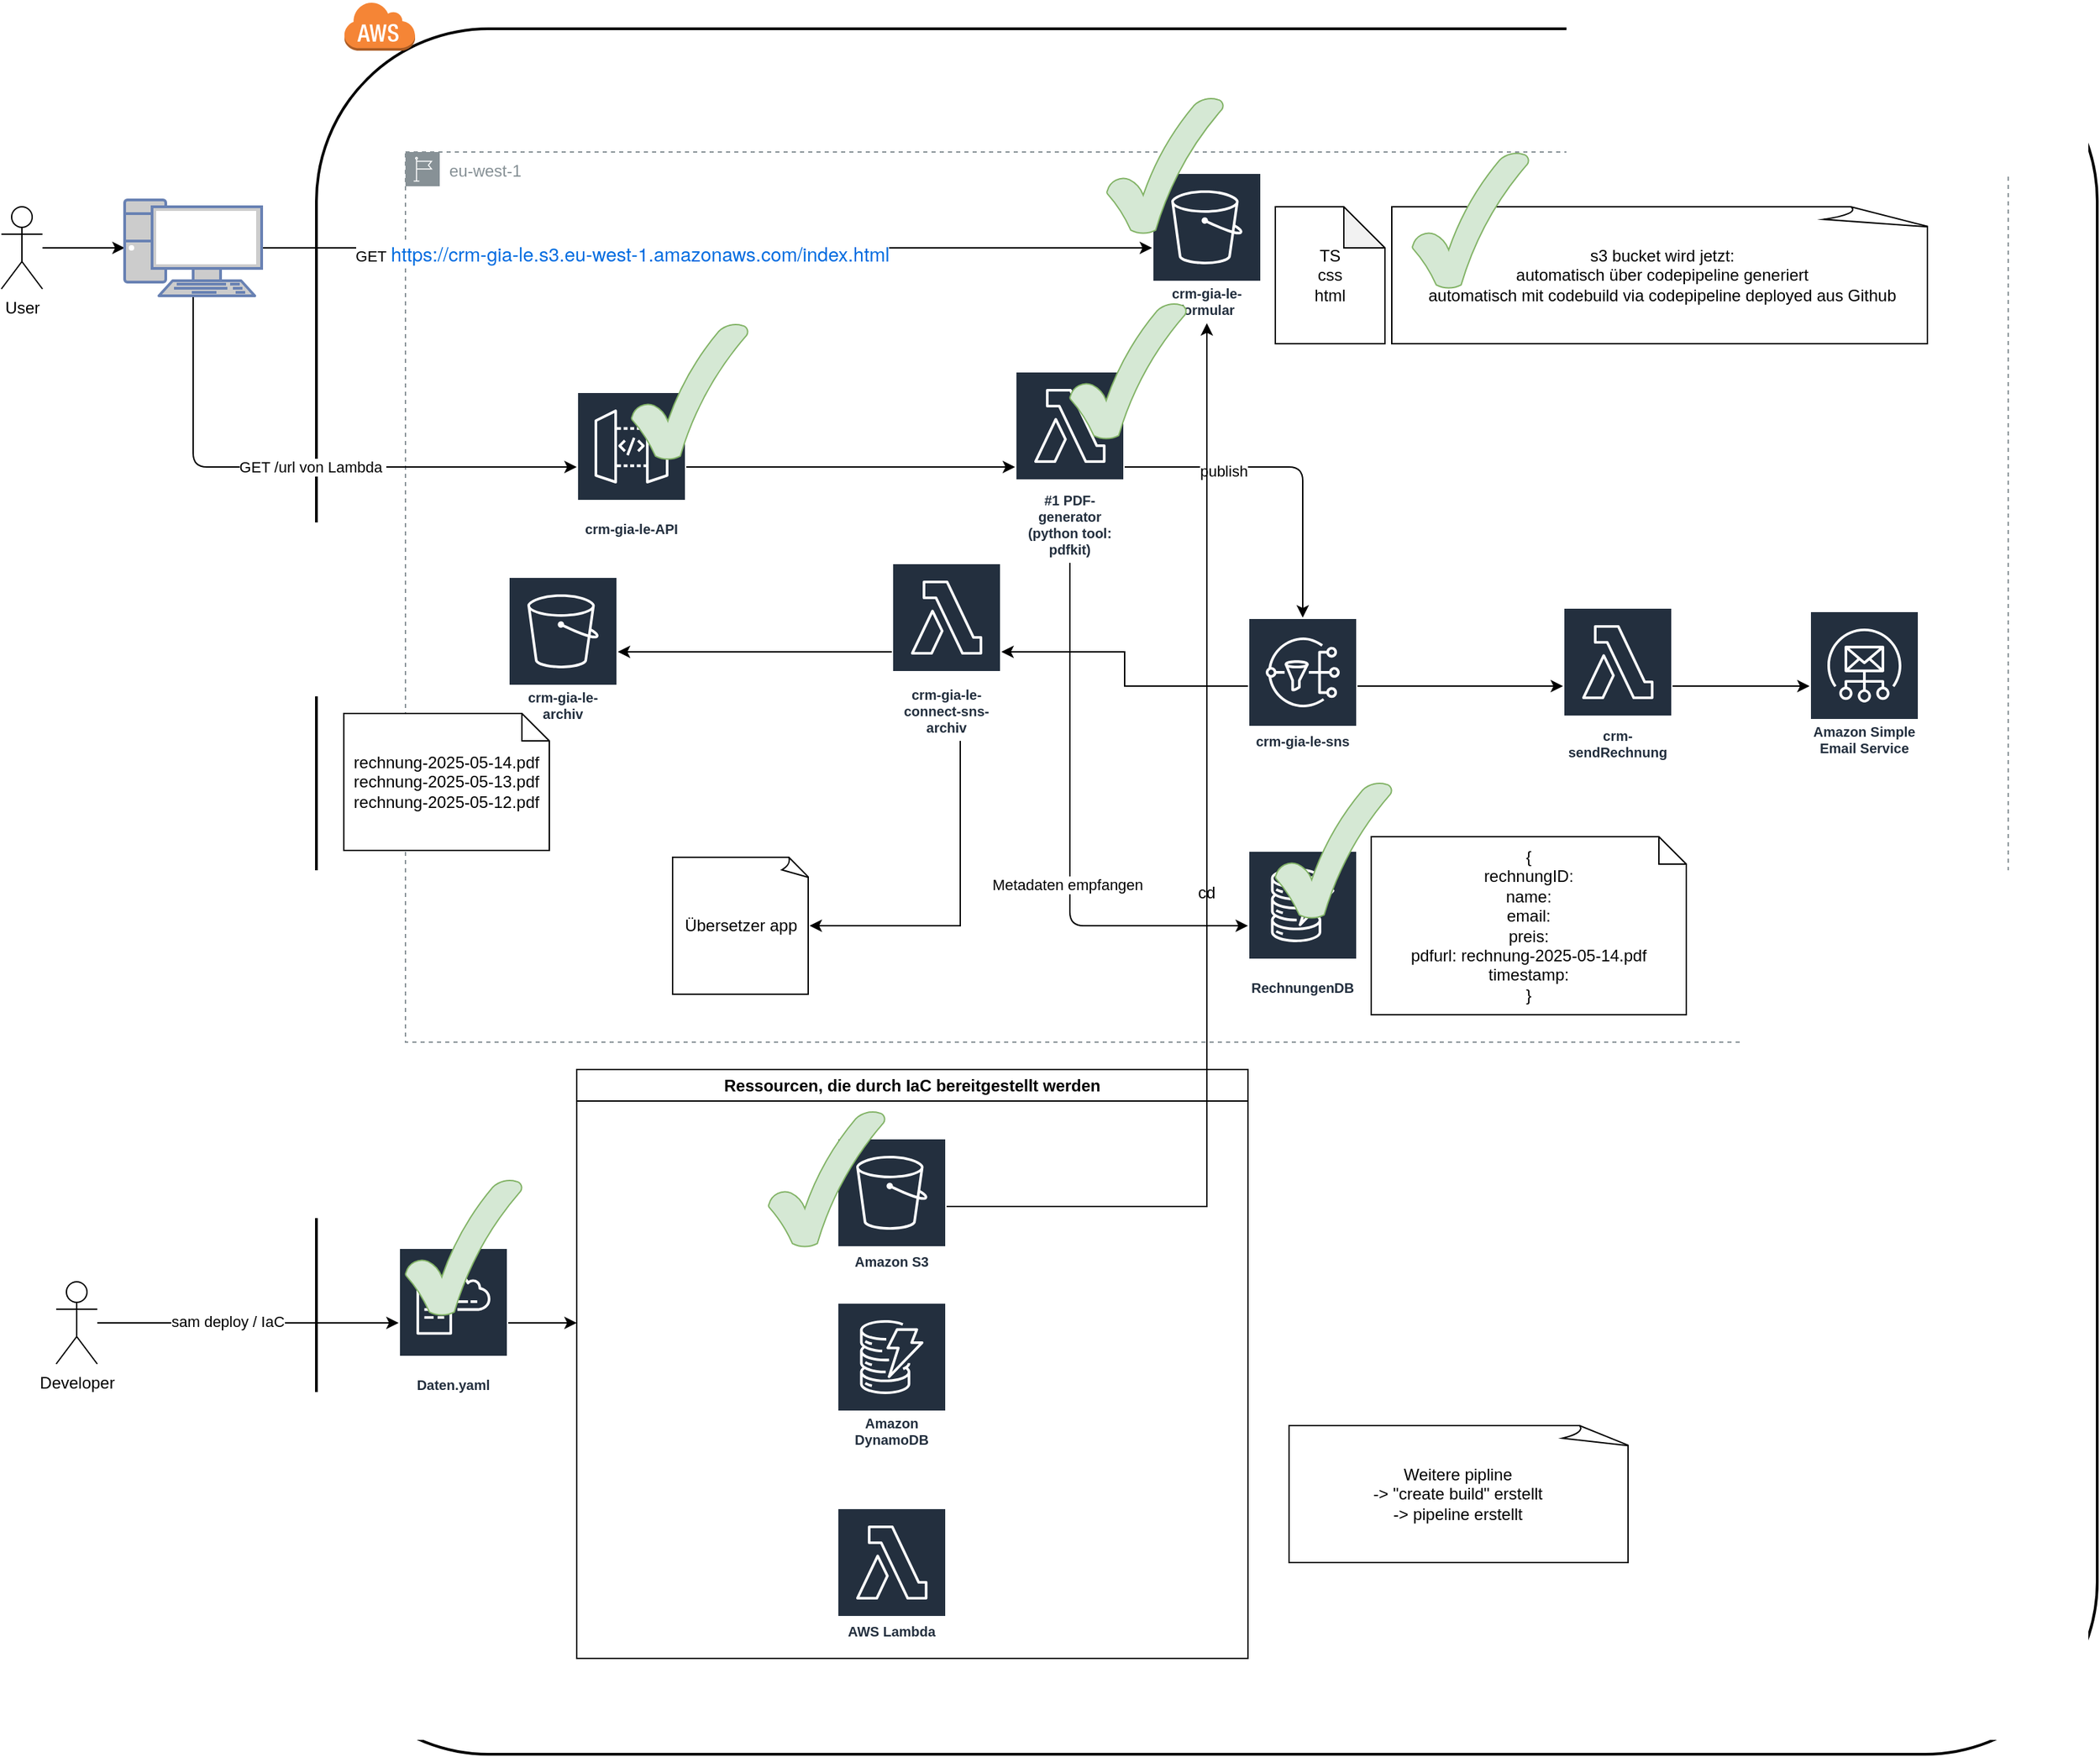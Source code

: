 <mxfile version="22.1.22" type="embed">
  <diagram name="Seite-1" id="vdwy2ADWtqlWa-Q7clY7">
    <mxGraphModel dx="1245" dy="859" grid="1" gridSize="10" guides="1" tooltips="1" connect="1" arrows="1" fold="1" page="1" pageScale="1" pageWidth="827" pageHeight="1169" math="0" shadow="0">
      <root>
        <mxCell id="0" />
        <mxCell id="1" parent="0" />
        <mxCell id="5" style="edgeStyle=none;html=1;" parent="1" source="JgduJuPoJpBLt58f9y2H-1" target="2" edge="1">
          <mxGeometry relative="1" as="geometry" />
        </mxCell>
        <mxCell id="JgduJuPoJpBLt58f9y2H-1" value="User" style="shape=umlActor;verticalLabelPosition=bottom;verticalAlign=top;html=1;outlineConnect=0;" parent="1" vertex="1">
          <mxGeometry x="20" y="390" width="30" height="60" as="geometry" />
        </mxCell>
        <mxCell id="JgduJuPoJpBLt58f9y2H-2" value="cd" style="rounded=1;arcSize=10;dashed=0;strokeWidth=2;fillColor=none;" parent="1" vertex="1">
          <mxGeometry x="250" y="260" width="1300" height="1260" as="geometry" />
        </mxCell>
        <mxCell id="JgduJuPoJpBLt58f9y2H-3" value="" style="dashed=0;html=1;shape=mxgraph.aws3.cloud;fillColor=#F58536;gradientColor=none;dashed=0;" parent="1" vertex="1">
          <mxGeometry x="270" y="240" width="52" height="36" as="geometry" />
        </mxCell>
        <mxCell id="JgduJuPoJpBLt58f9y2H-6" value="eu-west-1" style="sketch=0;outlineConnect=0;gradientColor=none;html=1;whiteSpace=wrap;fontSize=12;fontStyle=0;shape=mxgraph.aws4.group;grIcon=mxgraph.aws4.group_region;strokeColor=light-dark(#879196,#15774C);fillColor=none;verticalAlign=top;align=left;spacingLeft=30;fontColor=#879196;dashed=1;" parent="1" vertex="1">
          <mxGeometry x="315" y="350" width="1170" height="650" as="geometry" />
        </mxCell>
        <mxCell id="JgduJuPoJpBLt58f9y2H-7" value="crm-gia-le-formular" style="sketch=0;outlineConnect=0;fontColor=#232F3E;gradientColor=none;strokeColor=#ffffff;fillColor=#232F3E;dashed=0;verticalLabelPosition=middle;verticalAlign=bottom;align=center;html=1;whiteSpace=wrap;fontSize=10;fontStyle=1;spacing=3;shape=mxgraph.aws4.productIcon;prIcon=mxgraph.aws4.s3;" parent="1" vertex="1">
          <mxGeometry x="860" y="365" width="80" height="110" as="geometry" />
        </mxCell>
        <mxCell id="31" style="edgeStyle=none;html=1;" parent="1" source="JgduJuPoJpBLt58f9y2H-10" target="JgduJuPoJpBLt58f9y2H-31" edge="1">
          <mxGeometry relative="1" as="geometry">
            <Array as="points">
              <mxPoint x="970" y="580" />
            </Array>
          </mxGeometry>
        </mxCell>
        <mxCell id="32" value="publish" style="edgeLabel;html=1;align=center;verticalAlign=middle;resizable=0;points=[];" parent="31" vertex="1" connectable="0">
          <mxGeometry x="-0.404" y="-3" relative="1" as="geometry">
            <mxPoint as="offset" />
          </mxGeometry>
        </mxCell>
        <mxCell id="JgduJuPoJpBLt58f9y2H-10" value="#1 PDF-generator (python tool: pdfkit)" style="sketch=0;outlineConnect=0;fontColor=#232F3E;gradientColor=none;strokeColor=#ffffff;fillColor=#232F3E;dashed=0;verticalLabelPosition=middle;verticalAlign=bottom;align=center;html=1;whiteSpace=wrap;fontSize=10;fontStyle=1;spacing=3;shape=mxgraph.aws4.productIcon;prIcon=mxgraph.aws4.lambda;" parent="1" vertex="1">
          <mxGeometry x="760" y="510" width="80" height="140" as="geometry" />
        </mxCell>
        <mxCell id="JgduJuPoJpBLt58f9y2H-20" style="edgeStyle=orthogonalEdgeStyle;rounded=0;orthogonalLoop=1;jettySize=auto;html=1;" parent="1" source="JgduJuPoJpBLt58f9y2H-12" target="JgduJuPoJpBLt58f9y2H-10" edge="1">
          <mxGeometry relative="1" as="geometry">
            <mxPoint x="706" y="570" as="targetPoint" />
          </mxGeometry>
        </mxCell>
        <mxCell id="JgduJuPoJpBLt58f9y2H-12" value="crm-gia-le-API" style="sketch=0;outlineConnect=0;fontColor=#232F3E;gradientColor=none;strokeColor=#ffffff;fillColor=#232F3E;dashed=0;verticalLabelPosition=middle;verticalAlign=bottom;align=center;html=1;whiteSpace=wrap;fontSize=10;fontStyle=1;spacing=3;shape=mxgraph.aws4.productIcon;prIcon=mxgraph.aws4.api_gateway;" parent="1" vertex="1">
          <mxGeometry x="440" y="525" width="80" height="110" as="geometry" />
        </mxCell>
        <mxCell id="JgduJuPoJpBLt58f9y2H-24" value="crm-gia-le-archiv" style="sketch=0;outlineConnect=0;fontColor=#232F3E;gradientColor=none;strokeColor=#ffffff;fillColor=#232F3E;dashed=0;verticalLabelPosition=middle;verticalAlign=bottom;align=center;html=1;whiteSpace=wrap;fontSize=10;fontStyle=1;spacing=3;shape=mxgraph.aws4.productIcon;prIcon=mxgraph.aws4.s3;" parent="1" vertex="1">
          <mxGeometry x="390" y="660" width="80" height="110" as="geometry" />
        </mxCell>
        <mxCell id="63" style="edgeStyle=none;html=1;" parent="1" source="JgduJuPoJpBLt58f9y2H-31" target="JgduJuPoJpBLt58f9y2H-32" edge="1">
          <mxGeometry relative="1" as="geometry" />
        </mxCell>
        <mxCell id="72" style="edgeStyle=orthogonalEdgeStyle;rounded=0;orthogonalLoop=1;jettySize=auto;html=1;" parent="1" source="JgduJuPoJpBLt58f9y2H-31" target="71" edge="1">
          <mxGeometry relative="1" as="geometry" />
        </mxCell>
        <mxCell id="JgduJuPoJpBLt58f9y2H-31" value="crm-gia-le-sns" style="sketch=0;outlineConnect=0;fontColor=#232F3E;gradientColor=none;strokeColor=#ffffff;fillColor=#232F3E;dashed=0;verticalLabelPosition=middle;verticalAlign=bottom;align=center;html=1;whiteSpace=wrap;fontSize=10;fontStyle=1;spacing=3;shape=mxgraph.aws4.productIcon;prIcon=mxgraph.aws4.sns;" parent="1" vertex="1">
          <mxGeometry x="930" y="690" width="80" height="100" as="geometry" />
        </mxCell>
        <mxCell id="JgduJuPoJpBLt58f9y2H-50" style="edgeStyle=orthogonalEdgeStyle;rounded=0;orthogonalLoop=1;jettySize=auto;html=1;" parent="1" source="JgduJuPoJpBLt58f9y2H-32" target="JgduJuPoJpBLt58f9y2H-49" edge="1">
          <mxGeometry relative="1" as="geometry" />
        </mxCell>
        <mxCell id="JgduJuPoJpBLt58f9y2H-32" value="crm-sendRechnung" style="sketch=0;outlineConnect=0;fontColor=#232F3E;gradientColor=none;strokeColor=#ffffff;fillColor=#232F3E;dashed=0;verticalLabelPosition=middle;verticalAlign=bottom;align=center;html=1;whiteSpace=wrap;fontSize=10;fontStyle=1;spacing=3;shape=mxgraph.aws4.productIcon;prIcon=mxgraph.aws4.lambda;" parent="1" vertex="1">
          <mxGeometry x="1160" y="682.5" width="80" height="115" as="geometry" />
        </mxCell>
        <mxCell id="JgduJuPoJpBLt58f9y2H-49" value="Amazon Simple Email Service" style="sketch=0;outlineConnect=0;fontColor=#232F3E;gradientColor=none;strokeColor=#ffffff;fillColor=#232F3E;dashed=0;verticalLabelPosition=middle;verticalAlign=bottom;align=center;html=1;whiteSpace=wrap;fontSize=10;fontStyle=1;spacing=3;shape=mxgraph.aws4.productIcon;prIcon=mxgraph.aws4.simple_email_service;" parent="1" vertex="1">
          <mxGeometry x="1340" y="685" width="80" height="110" as="geometry" />
        </mxCell>
        <mxCell id="6" style="edgeStyle=none;html=1;" parent="1" source="2" target="JgduJuPoJpBLt58f9y2H-7" edge="1">
          <mxGeometry relative="1" as="geometry" />
        </mxCell>
        <mxCell id="7" value="GET&amp;nbsp;&lt;a style=&quot;-webkit-font-smoothing: inherit; border-collapse: separate; border-spacing: 0px; box-sizing: border-box; caption-side: top; color: rgb(0, 108, 224); cursor: auto; direction: inherit; display: inline; empty-cells: show; font-family: &amp;quot;Amazon Ember&amp;quot;, &amp;quot;Helvetica Neue&amp;quot;, Roboto, Arial, sans-serif; font-size: 14px; font-stretch: normal; font-variant-numeric: normal; font-variant-east-asian: normal; font-variant-alternates: normal; font-variant-position: normal; font-variant-emoji: normal; hyphens: none; line-height: 20px; list-style: outside none disc; tab-size: 8; text-align: start; text-decoration-color: transparent; text-decoration-line: none; text-decoration-thickness: 1px; text-shadow: none; text-underline-offset: 0.25em; transition-duration: 0.165s; transition-property: color, text-decoration, -webkit-text-decoration; visibility: visible; text-wrap-mode: wrap;&quot; href=&quot;https://crm-gia-le.s3.eu-west-1.amazonaws.com/index.html&quot; data-analytics-funnel-value=&quot;link472-1747249241662-6290&quot; class=&quot;awsui_link_4c84z_ornir_145 awsui_variant-secondary_4c84z_ornir_211 awsui_font-size-body-m_4c84z_ornir_475&quot; data-awsui-analytics=&quot;{&amp;quot;action&amp;quot;:&amp;quot;click&amp;quot;,&amp;quot;detail&amp;quot;:{&amp;quot;label&amp;quot;:{&amp;quot;root&amp;quot;:&amp;quot;self&amp;quot;},&amp;quot;external&amp;quot;:&amp;quot;false&amp;quot;,&amp;quot;href&amp;quot;:&amp;quot;https://crm-gia-le.s3.eu-west-1.amazonaws.com/index.html&amp;quot;},&amp;quot;component&amp;quot;:{&amp;quot;name&amp;quot;:&amp;quot;awsui.Link&amp;quot;,&amp;quot;label&amp;quot;:{&amp;quot;root&amp;quot;:&amp;quot;self&amp;quot;},&amp;quot;properties&amp;quot;:{&amp;quot;variant&amp;quot;:&amp;quot;secondary&amp;quot;}}}&quot; id=&quot;link-self473-1747249241662-9048&quot;&gt;https://crm-gia-le.s3.eu-west-1.amazonaws.com/index.html&lt;/a&gt;" style="edgeLabel;html=1;align=center;verticalAlign=middle;resizable=0;points=[];" parent="6" vertex="1" connectable="0">
          <mxGeometry x="-0.19" y="-3" relative="1" as="geometry">
            <mxPoint x="-1" as="offset" />
          </mxGeometry>
        </mxCell>
        <mxCell id="8" style="edgeStyle=none;html=1;" parent="1" source="2" target="JgduJuPoJpBLt58f9y2H-12" edge="1">
          <mxGeometry relative="1" as="geometry">
            <Array as="points">
              <mxPoint x="160" y="580" />
            </Array>
          </mxGeometry>
        </mxCell>
        <mxCell id="10" value="GET /url von Lambda&amp;nbsp;" style="edgeLabel;html=1;align=center;verticalAlign=middle;resizable=0;points=[];" parent="8" vertex="1" connectable="0">
          <mxGeometry x="0.044" relative="1" as="geometry">
            <mxPoint as="offset" />
          </mxGeometry>
        </mxCell>
        <mxCell id="2" value="" style="fontColor=#0066CC;verticalAlign=top;verticalLabelPosition=bottom;labelPosition=center;align=center;html=1;outlineConnect=0;fillColor=#CCCCCC;strokeColor=#6881B3;gradientColor=none;gradientDirection=north;strokeWidth=2;shape=mxgraph.networks.pc;" parent="1" vertex="1">
          <mxGeometry x="110" y="385" width="100" height="70" as="geometry" />
        </mxCell>
        <mxCell id="16" style="edgeStyle=none;html=1;" parent="1" source="JgduJuPoJpBLt58f9y2H-10" target="15" edge="1">
          <mxGeometry relative="1" as="geometry">
            <mxPoint x="991.811" y="985" as="sourcePoint" />
            <Array as="points">
              <mxPoint x="800" y="915" />
            </Array>
          </mxGeometry>
        </mxCell>
        <mxCell id="64" value="Metadaten empfangen" style="edgeLabel;html=1;align=center;verticalAlign=middle;resizable=0;points=[];" parent="16" vertex="1" connectable="0">
          <mxGeometry x="0.191" y="-2" relative="1" as="geometry">
            <mxPoint as="offset" />
          </mxGeometry>
        </mxCell>
        <mxCell id="15" value="RechnungenDB" style="sketch=0;outlineConnect=0;fontColor=#232F3E;gradientColor=none;strokeColor=#ffffff;fillColor=#232F3E;dashed=0;verticalLabelPosition=middle;verticalAlign=bottom;align=center;html=1;whiteSpace=wrap;fontSize=10;fontStyle=1;spacing=3;shape=mxgraph.aws4.productIcon;prIcon=mxgraph.aws4.dynamodb;" parent="1" vertex="1">
          <mxGeometry x="930" y="860" width="80" height="110" as="geometry" />
        </mxCell>
        <mxCell id="38" style="edgeStyle=none;html=1;" parent="1" source="36" target="37" edge="1">
          <mxGeometry relative="1" as="geometry" />
        </mxCell>
        <mxCell id="39" value="sam deploy / IaC" style="edgeLabel;html=1;align=center;verticalAlign=middle;resizable=0;points=[];" parent="38" vertex="1" connectable="0">
          <mxGeometry x="-0.14" y="1" relative="1" as="geometry">
            <mxPoint as="offset" />
          </mxGeometry>
        </mxCell>
        <mxCell id="36" value="Developer" style="shape=umlActor;verticalLabelPosition=bottom;verticalAlign=top;html=1;outlineConnect=0;" parent="1" vertex="1">
          <mxGeometry x="60" y="1175" width="30" height="60" as="geometry" />
        </mxCell>
        <mxCell id="57" style="edgeStyle=none;html=1;" parent="1" source="37" edge="1">
          <mxGeometry relative="1" as="geometry">
            <mxPoint x="440" y="1205" as="targetPoint" />
          </mxGeometry>
        </mxCell>
        <mxCell id="37" value="Daten.yaml" style="sketch=0;outlineConnect=0;fontColor=#232F3E;gradientColor=none;strokeColor=#ffffff;fillColor=#232F3E;dashed=0;verticalLabelPosition=middle;verticalAlign=bottom;align=center;html=1;whiteSpace=wrap;fontSize=10;fontStyle=1;spacing=3;shape=mxgraph.aws4.productIcon;prIcon=mxgraph.aws4.cloudformation;" parent="1" vertex="1">
          <mxGeometry x="310" y="1150" width="80" height="110" as="geometry" />
        </mxCell>
        <mxCell id="54" value="Ressourcen, die durch IaC bereitgestellt werden" style="swimlane;whiteSpace=wrap;html=1;startSize=23;" parent="1" vertex="1">
          <mxGeometry x="440" y="1020" width="490" height="430" as="geometry" />
        </mxCell>
        <mxCell id="40" value="Amazon S3" style="sketch=0;outlineConnect=0;fontColor=#232F3E;gradientColor=none;strokeColor=#ffffff;fillColor=#232F3E;dashed=0;verticalLabelPosition=middle;verticalAlign=bottom;align=center;html=1;whiteSpace=wrap;fontSize=10;fontStyle=1;spacing=3;shape=mxgraph.aws4.productIcon;prIcon=mxgraph.aws4.s3;" parent="54" vertex="1">
          <mxGeometry x="190" y="50" width="80" height="100" as="geometry" />
        </mxCell>
        <mxCell id="42" value="AWS Lambda" style="sketch=0;outlineConnect=0;fontColor=#232F3E;gradientColor=none;strokeColor=#ffffff;fillColor=#232F3E;dashed=0;verticalLabelPosition=middle;verticalAlign=bottom;align=center;html=1;whiteSpace=wrap;fontSize=10;fontStyle=1;spacing=3;shape=mxgraph.aws4.productIcon;prIcon=mxgraph.aws4.lambda;" parent="54" vertex="1">
          <mxGeometry x="190" y="320" width="80" height="100" as="geometry" />
        </mxCell>
        <mxCell id="41" value="Amazon DynamoDB" style="sketch=0;outlineConnect=0;fontColor=#232F3E;gradientColor=none;strokeColor=#ffffff;fillColor=#232F3E;dashed=0;verticalLabelPosition=middle;verticalAlign=bottom;align=center;html=1;whiteSpace=wrap;fontSize=10;fontStyle=1;spacing=3;shape=mxgraph.aws4.productIcon;prIcon=mxgraph.aws4.dynamodb;" parent="54" vertex="1">
          <mxGeometry x="190" y="170" width="80" height="110" as="geometry" />
        </mxCell>
        <mxCell id="68" value="rechnung-2025-05-14.pdf&lt;div&gt;&lt;span style=&quot;color: rgb(0, 0, 0);&quot;&gt;rechnung-2025-05-13.pdf&lt;/span&gt;&lt;/div&gt;&lt;div&gt;&lt;span style=&quot;color: rgb(0, 0, 0);&quot;&gt;rechnung-2025-05-12.pdf&lt;/span&gt;&lt;span style=&quot;color: rgb(0, 0, 0);&quot;&gt;&lt;/span&gt;&lt;/div&gt;" style="shape=note;size=20;whiteSpace=wrap;html=1;" parent="1" vertex="1">
          <mxGeometry x="270" y="760" width="150" height="100" as="geometry" />
        </mxCell>
        <mxCell id="69" value="{&lt;div&gt;rechnungID:&lt;/div&gt;&lt;div&gt;name:&lt;/div&gt;&lt;div&gt;email:&lt;/div&gt;&lt;div&gt;preis:&lt;/div&gt;&lt;div&gt;pdfurl:&amp;nbsp;&lt;span style=&quot;color: rgb(0, 0, 0); background-color: transparent;&quot;&gt;rechnung-2025-05-14.pdf&lt;/span&gt;&lt;/div&gt;&lt;div&gt;timestamp:&lt;/div&gt;&lt;div&gt;}&lt;/div&gt;" style="shape=note;size=20;whiteSpace=wrap;html=1;" parent="1" vertex="1">
          <mxGeometry x="1020" y="850" width="230" height="130" as="geometry" />
        </mxCell>
        <mxCell id="70" value="TS&lt;br&gt;css&lt;br&gt;html" style="shape=note;whiteSpace=wrap;html=1;backgroundOutline=1;darkOpacity=0.05;" parent="1" vertex="1">
          <mxGeometry x="950" y="390" width="80" height="100" as="geometry" />
        </mxCell>
        <mxCell id="73" style="edgeStyle=orthogonalEdgeStyle;rounded=0;orthogonalLoop=1;jettySize=auto;html=1;" parent="1" source="71" target="JgduJuPoJpBLt58f9y2H-24" edge="1">
          <mxGeometry relative="1" as="geometry" />
        </mxCell>
        <mxCell id="78" style="edgeStyle=orthogonalEdgeStyle;rounded=0;orthogonalLoop=1;jettySize=auto;html=1;" parent="1" source="71" target="77" edge="1">
          <mxGeometry relative="1" as="geometry">
            <Array as="points">
              <mxPoint x="720" y="915" />
            </Array>
          </mxGeometry>
        </mxCell>
        <mxCell id="71" value="crm-gia-le-connect-sns-archiv" style="sketch=0;outlineConnect=0;fontColor=#232F3E;gradientColor=none;strokeColor=#ffffff;fillColor=#232F3E;dashed=0;verticalLabelPosition=middle;verticalAlign=bottom;align=center;html=1;whiteSpace=wrap;fontSize=10;fontStyle=1;spacing=3;shape=mxgraph.aws4.productIcon;prIcon=mxgraph.aws4.lambda;" parent="1" vertex="1">
          <mxGeometry x="670" y="650" width="80" height="130" as="geometry" />
        </mxCell>
        <mxCell id="76" style="edgeStyle=orthogonalEdgeStyle;rounded=0;orthogonalLoop=1;jettySize=auto;html=1;" parent="1" source="40" target="JgduJuPoJpBLt58f9y2H-7" edge="1">
          <mxGeometry relative="1" as="geometry" />
        </mxCell>
        <mxCell id="77" value="Übersetzer app" style="whiteSpace=wrap;html=1;shape=mxgraph.basic.document" parent="1" vertex="1">
          <mxGeometry x="510" y="865" width="100" height="100" as="geometry" />
        </mxCell>
        <mxCell id="79" value="Weitere pipline&amp;nbsp;&lt;br&gt;-&amp;gt; &quot;create build&quot; erstellt&amp;nbsp;&lt;br&gt;-&amp;gt; pipeline erstellt&amp;nbsp;" style="whiteSpace=wrap;html=1;shape=mxgraph.basic.document" parent="1" vertex="1">
          <mxGeometry x="960" y="1280" width="250" height="100" as="geometry" />
        </mxCell>
        <mxCell id="80" value="s3 bucket wird jetzt:&lt;br&gt;automatisch über codepipeline generiert&lt;br&gt;automatisch mit codebuild via codepipeline deployed aus Github" style="whiteSpace=wrap;html=1;shape=mxgraph.basic.document" parent="1" vertex="1">
          <mxGeometry x="1035" y="390" width="395" height="100" as="geometry" />
        </mxCell>
        <mxCell id="81" value="" style="verticalLabelPosition=bottom;verticalAlign=top;html=1;shape=mxgraph.basic.tick;fillColor=#d5e8d4;strokeColor=#82b366;" parent="1" vertex="1">
          <mxGeometry x="1050" y="350" width="85" height="100" as="geometry" />
        </mxCell>
        <mxCell id="82" value="" style="verticalLabelPosition=bottom;verticalAlign=top;html=1;shape=mxgraph.basic.tick;fillColor=#d5e8d4;strokeColor=#82b366;" parent="1" vertex="1">
          <mxGeometry x="580" y="1050" width="85" height="100" as="geometry" />
        </mxCell>
        <mxCell id="83" value="" style="verticalLabelPosition=bottom;verticalAlign=top;html=1;shape=mxgraph.basic.tick;fillColor=#d5e8d4;strokeColor=#82b366;" parent="1" vertex="1">
          <mxGeometry x="827" y="310" width="85" height="100" as="geometry" />
        </mxCell>
        <mxCell id="84" value="" style="verticalLabelPosition=bottom;verticalAlign=top;html=1;shape=mxgraph.basic.tick;fillColor=#d5e8d4;strokeColor=#82b366;" parent="1" vertex="1">
          <mxGeometry x="480" y="475" width="85" height="100" as="geometry" />
        </mxCell>
        <mxCell id="85" value="" style="verticalLabelPosition=bottom;verticalAlign=top;html=1;shape=mxgraph.basic.tick;fillColor=#d5e8d4;strokeColor=#82b366;" parent="1" vertex="1">
          <mxGeometry x="800" y="460" width="85" height="100" as="geometry" />
        </mxCell>
        <mxCell id="86" value="" style="verticalLabelPosition=bottom;verticalAlign=top;html=1;shape=mxgraph.basic.tick;fillColor=#d5e8d4;strokeColor=#82b366;" parent="1" vertex="1">
          <mxGeometry x="950" y="810" width="85" height="100" as="geometry" />
        </mxCell>
        <mxCell id="87" value="" style="verticalLabelPosition=bottom;verticalAlign=top;html=1;shape=mxgraph.basic.tick;fillColor=#d5e8d4;strokeColor=#82b366;" parent="1" vertex="1">
          <mxGeometry x="315" y="1100" width="85" height="100" as="geometry" />
        </mxCell>
      </root>
    </mxGraphModel>
  </diagram>
</mxfile>
